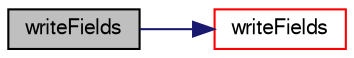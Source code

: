 digraph "writeFields"
{
  bgcolor="transparent";
  edge [fontname="FreeSans",fontsize="10",labelfontname="FreeSans",labelfontsize="10"];
  node [fontname="FreeSans",fontsize="10",shape=record];
  rankdir="LR";
  Node921 [label="writeFields",height=0.2,width=0.4,color="black", fillcolor="grey75", style="filled", fontcolor="black"];
  Node921 -> Node922 [color="midnightblue",fontsize="10",style="solid",fontname="FreeSans"];
  Node922 [label="writeFields",height=0.2,width=0.4,color="red",URL="$a23922.html#a64adf0008b4736131ce199c3a2c5ffd7",tooltip="Write. "];
}
